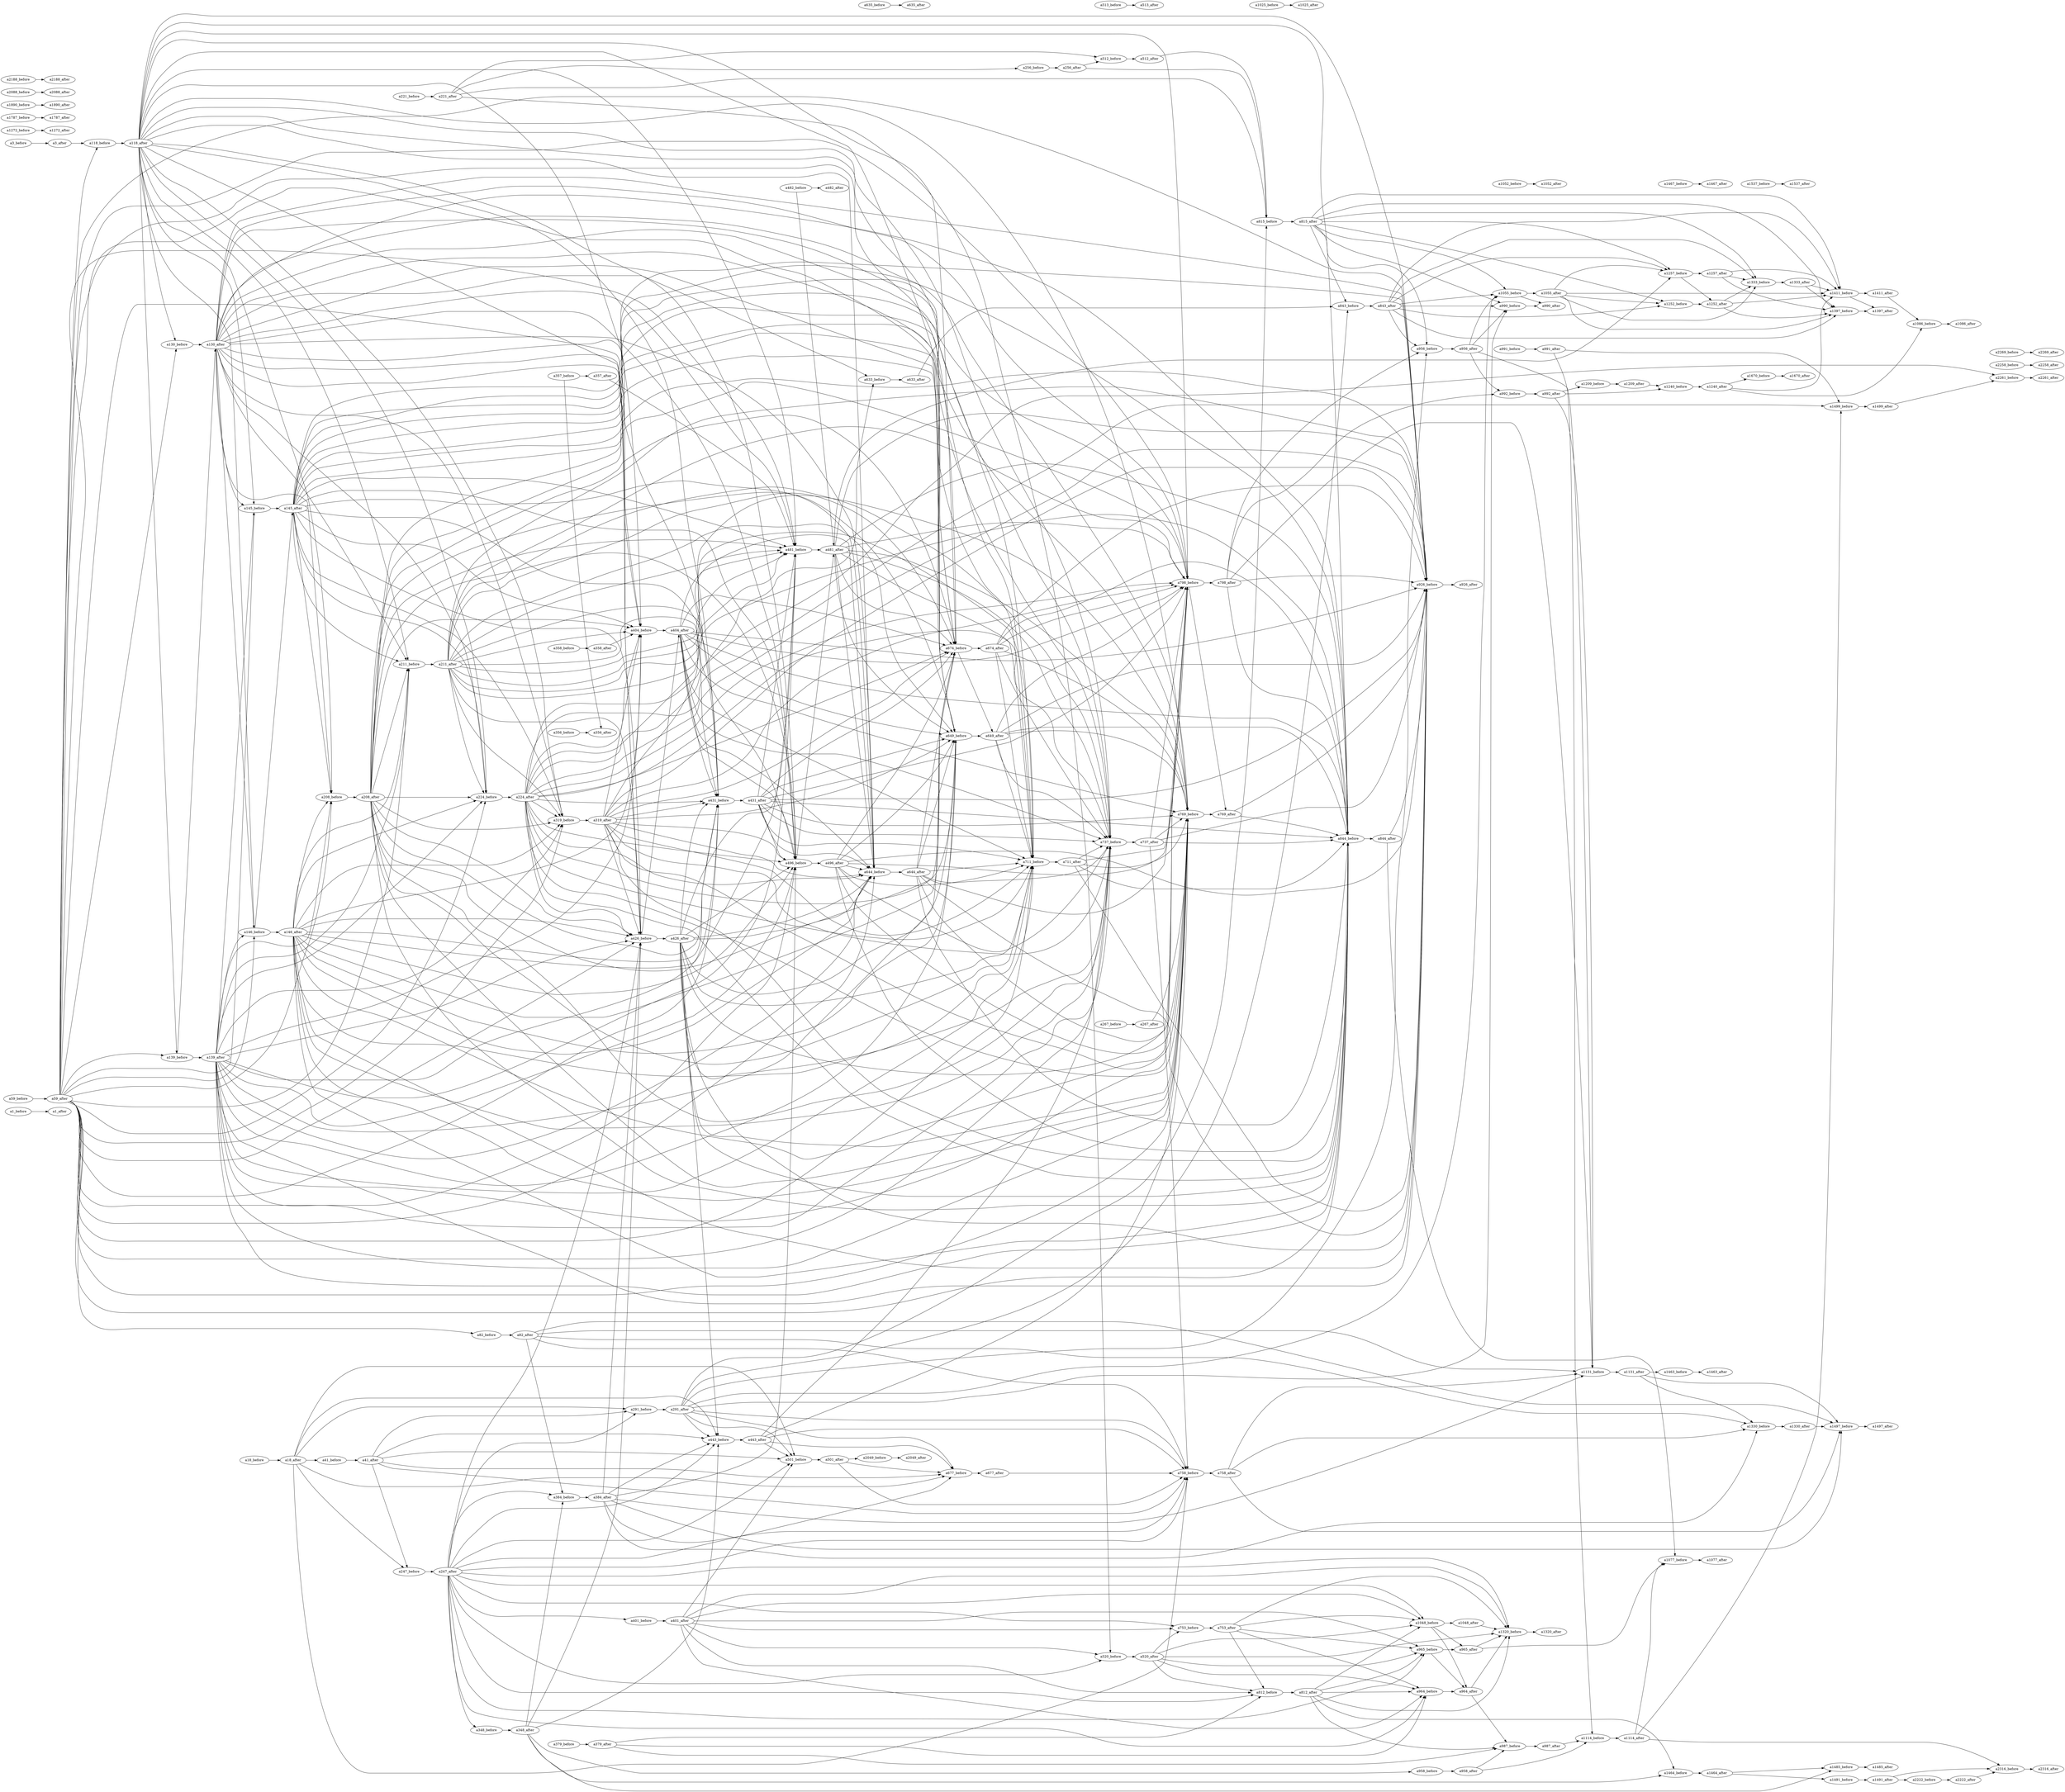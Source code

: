 strict digraph  {
rankdir=LR;
a1_before;
a1_after;
a3_before;
a3_after;
a118_before;
a18_before;
a18_after;
a291_before;
a501_before;
a758_before;
a41_before;
a677_before;
a247_before;
a443_before;
a41_after;
a59_before;
a59_after;
a674_before;
a769_before;
a319_before;
a208_before;
a644_before;
a926_before;
a844_before;
a431_before;
a130_before;
a496_before;
a224_before;
a211_before;
a649_before;
a145_before;
a481_before;
a737_before;
a404_before;
a82_before;
a798_before;
a426_before;
a711_before;
a139_before;
a146_before;
a82_after;
a384_before;
a1131_before;
a1330_before;
a1497_before;
a118_after;
a130_after;
a139_after;
a633_before;
a145_after;
a146_after;
a208_after;
a211_after;
a221_before;
a221_after;
a512_before;
a815_before;
a520_before;
a256_before;
a224_after;
a1499_before;
a2261_before;
a247_after;
a348_before;
a964_before;
a965_before;
a753_before;
a812_before;
a1320_before;
a1048_before;
a401_before;
a256_after;
a267_before;
a267_after;
a291_after;
a843_before;
a1055_before;
a956_before;
a990_before;
a319_after;
a348_after;
a958_before;
a1485_before;
a1464_before;
a356_before;
a356_after;
a358_before;
a358_after;
a357_before;
a357_after;
a384_after;
a379_before;
a379_after;
a987_before;
a404_after;
a426_after;
a401_after;
a431_after;
a443_after;
a501_after;
a481_after;
a496_after;
a482_before;
a482_after;
a1257_before;
a2049_before;
a512_after;
a513_before;
a513_after;
a520_after;
a633_after;
a635_before;
a635_after;
a644_after;
a674_after;
a649_after;
a677_after;
a711_after;
a737_after;
a753_after;
a758_after;
a769_after;
a798_after;
a992_before;
a1025_before;
a1025_after;
a812_after;
a815_after;
a1333_before;
a1252_before;
a1397_before;
a1411_before;
a844_after;
a843_after;
a1077_before;
a926_after;
a964_after;
a1048_after;
a958_after;
a965_after;
a956_after;
a1114_before;
a1052_before;
a1052_after;
a1055_after;
a991_before;
a991_after;
a987_after;
a992_after;
a990_after;
a1209_before;
a1240_before;
a1114_after;
a2316_before;
a1131_after;
a1463_before;
a1077_after;
a1209_after;
a1257_after;
a1240_after;
a1252_after;
a1086_before;
a1670_before;
a1272_before;
a1272_after;
a1320_after;
a1333_after;
a1330_after;
a1397_after;
a1411_after;
a1463_after;
a1467_before;
a1467_after;
a1464_after;
a1491_before;
a1499_after;
a1497_after;
a1485_after;
a1491_after;
a2222_before;
a1537_before;
a1537_after;
a1670_after;
a1787_before;
a1787_after;
a1890_before;
a1890_after;
a2049_after;
a2222_after;
a2088_before;
a2088_after;
a2188_before;
a2188_after;
a2258_before;
a2258_after;
a2269_before;
a2269_after;
a2316_after;
a2261_after;
a1086_after;
a1_before -> a1_after;
a3_before -> a3_after;
a3_after -> a118_before;
a118_before -> a118_after;
a18_before -> a18_after;
a18_after -> a291_before;
a18_after -> a501_before;
a18_after -> a758_before;
a18_after -> a41_before;
a18_after -> a677_before;
a18_after -> a247_before;
a18_after -> a443_before;
a291_before -> a291_after;
a501_before -> a501_after;
a758_before -> a758_after;
a41_before -> a41_after;
a677_before -> a677_after;
a247_before -> a247_after;
a443_before -> a443_after;
a41_after -> a291_before;
a41_after -> a501_before;
a41_after -> a758_before;
a41_after -> a677_before;
a41_after -> a247_before;
a41_after -> a443_before;
a59_before -> a59_after;
a59_after -> a674_before;
a59_after -> a769_before;
a59_after -> a319_before;
a59_after -> a208_before;
a59_after -> a644_before;
a59_after -> a926_before;
a59_after -> a844_before;
a59_after -> a431_before;
a59_after -> a130_before;
a59_after -> a496_before;
a59_after -> a224_before;
a59_after -> a211_before;
a59_after -> a649_before;
a59_after -> a145_before;
a59_after -> a481_before;
a59_after -> a737_before;
a59_after -> a404_before;
a59_after -> a82_before;
a59_after -> a798_before;
a59_after -> a426_before;
a59_after -> a711_before;
a59_after -> a139_before;
a59_after -> a146_before;
a59_after -> a118_before;
a674_before -> a674_after;
a674_before -> a649_after;
a769_before -> a769_after;
a319_before -> a319_after;
a208_before -> a208_after;
a644_before -> a644_after;
a926_before -> a926_after;
a844_before -> a844_after;
a431_before -> a431_after;
a130_before -> a130_after;
a496_before -> a496_after;
a496_before -> a481_after;
a224_before -> a224_after;
a211_before -> a211_after;
a649_before -> a649_after;
a145_before -> a145_after;
a481_before -> a481_after;
a737_before -> a737_after;
a404_before -> a404_after;
a82_before -> a82_after;
a798_before -> a798_after;
a798_before -> a769_after;
a426_before -> a426_after;
a426_before -> a404_after;
a711_before -> a711_after;
a139_before -> a139_after;
a139_before -> a130_after;
a146_before -> a146_after;
a146_before -> a145_after;
a82_after -> a758_before;
a82_after -> a384_before;
a82_after -> a1131_before;
a82_after -> a1330_before;
a82_after -> a1497_before;
a384_before -> a384_after;
a1131_before -> a1131_after;
a1330_before -> a1330_after;
a1497_before -> a1497_after;
a118_after -> a674_before;
a118_after -> a769_before;
a118_after -> a319_before;
a118_after -> a208_before;
a118_after -> a644_before;
a118_after -> a926_before;
a118_after -> a844_before;
a118_after -> a431_before;
a118_after -> a130_before;
a118_after -> a496_before;
a118_after -> a224_before;
a118_after -> a211_before;
a118_after -> a649_before;
a118_after -> a145_before;
a118_after -> a481_before;
a118_after -> a737_before;
a118_after -> a404_before;
a118_after -> a798_before;
a118_after -> a426_before;
a118_after -> a711_before;
a118_after -> a139_before;
a118_after -> a146_before;
a130_after -> a674_before;
a130_after -> a769_before;
a130_after -> a319_before;
a130_after -> a208_before;
a130_after -> a644_before;
a130_after -> a926_before;
a130_after -> a844_before;
a130_after -> a431_before;
a130_after -> a496_before;
a130_after -> a224_before;
a130_after -> a211_before;
a130_after -> a649_before;
a130_after -> a145_before;
a130_after -> a633_before;
a130_after -> a481_before;
a130_after -> a737_before;
a130_after -> a404_before;
a130_after -> a798_before;
a130_after -> a426_before;
a130_after -> a711_before;
a130_after -> a146_before;
a139_after -> a674_before;
a139_after -> a769_before;
a139_after -> a319_before;
a139_after -> a208_before;
a139_after -> a644_before;
a139_after -> a926_before;
a139_after -> a844_before;
a139_after -> a431_before;
a139_after -> a496_before;
a139_after -> a224_before;
a139_after -> a211_before;
a139_after -> a649_before;
a139_after -> a145_before;
a139_after -> a481_before;
a139_after -> a737_before;
a139_after -> a404_before;
a139_after -> a798_before;
a139_after -> a426_before;
a139_after -> a711_before;
a139_after -> a146_before;
a633_before -> a633_after;
a145_after -> a674_before;
a145_after -> a769_before;
a145_after -> a319_before;
a145_after -> a208_before;
a145_after -> a644_before;
a145_after -> a926_before;
a145_after -> a844_before;
a145_after -> a431_before;
a145_after -> a496_before;
a145_after -> a224_before;
a145_after -> a211_before;
a145_after -> a649_before;
a145_after -> a481_before;
a145_after -> a737_before;
a145_after -> a404_before;
a145_after -> a798_before;
a145_after -> a426_before;
a145_after -> a711_before;
a146_after -> a674_before;
a146_after -> a769_before;
a146_after -> a319_before;
a146_after -> a208_before;
a146_after -> a644_before;
a146_after -> a926_before;
a146_after -> a844_before;
a146_after -> a431_before;
a146_after -> a496_before;
a146_after -> a224_before;
a146_after -> a211_before;
a146_after -> a649_before;
a146_after -> a481_before;
a146_after -> a737_before;
a146_after -> a404_before;
a146_after -> a798_before;
a146_after -> a426_before;
a146_after -> a711_before;
a208_after -> a674_before;
a208_after -> a769_before;
a208_after -> a319_before;
a208_after -> a644_before;
a208_after -> a926_before;
a208_after -> a844_before;
a208_after -> a431_before;
a208_after -> a496_before;
a208_after -> a224_before;
a208_after -> a211_before;
a208_after -> a649_before;
a208_after -> a481_before;
a208_after -> a737_before;
a208_after -> a404_before;
a208_after -> a798_before;
a208_after -> a426_before;
a208_after -> a711_before;
a211_after -> a674_before;
a211_after -> a769_before;
a211_after -> a319_before;
a211_after -> a644_before;
a211_after -> a926_before;
a211_after -> a844_before;
a211_after -> a431_before;
a211_after -> a496_before;
a211_after -> a224_before;
a211_after -> a649_before;
a211_after -> a481_before;
a211_after -> a737_before;
a211_after -> a404_before;
a211_after -> a798_before;
a211_after -> a426_before;
a211_after -> a711_before;
a221_before -> a221_after;
a221_after -> a512_before;
a221_after -> a815_before;
a221_after -> a520_before;
a221_after -> a256_before;
a512_before -> a512_after;
a815_before -> a815_after;
a520_before -> a520_after;
a256_before -> a256_after;
a224_after -> a674_before;
a224_after -> a1499_before;
a224_after -> a769_before;
a224_after -> a319_before;
a224_after -> a644_before;
a224_after -> a926_before;
a224_after -> a844_before;
a224_after -> a431_before;
a224_after -> a496_before;
a224_after -> a649_before;
a224_after -> a633_before;
a224_after -> a481_before;
a224_after -> a737_before;
a224_after -> a404_before;
a224_after -> a798_before;
a224_after -> a426_before;
a224_after -> a711_before;
a224_after -> a2261_before;
a1499_before -> a1499_after;
a2261_before -> a2261_after;
a247_after -> a291_before;
a247_after -> a520_before;
a247_after -> a426_before;
a247_after -> a348_before;
a247_after -> a964_before;
a247_after -> a677_before;
a247_after -> a965_before;
a247_after -> a753_before;
a247_after -> a758_before;
a247_after -> a501_before;
a247_after -> a812_before;
a247_after -> a384_before;
a247_after -> a1320_before;
a247_after -> a1048_before;
a247_after -> a443_before;
a247_after -> a401_before;
a348_before -> a348_after;
a964_before -> a964_after;
a965_before -> a965_after;
a965_before -> a964_after;
a753_before -> a753_after;
a812_before -> a812_after;
a1320_before -> a1320_after;
a1048_before -> a1048_after;
a1048_before -> a964_after;
a1048_before -> a965_after;
a401_before -> a401_after;
a256_after -> a512_before;
a256_after -> a815_before;
a267_before -> a267_after;
a267_after -> a769_before;
a291_after -> a501_before;
a291_after -> a758_before;
a291_after -> a843_before;
a291_after -> a677_before;
a291_after -> a1055_before;
a291_after -> a815_before;
a291_after -> a443_before;
a291_after -> a956_before;
a291_after -> a990_before;
a843_before -> a843_after;
a1055_before -> a1055_after;
a1055_before -> a990_after;
a956_before -> a956_after;
a990_before -> a990_after;
a319_after -> a674_before;
a319_after -> a769_before;
a319_after -> a644_before;
a319_after -> a926_before;
a319_after -> a844_before;
a319_after -> a431_before;
a319_after -> a496_before;
a319_after -> a649_before;
a319_after -> a481_before;
a319_after -> a737_before;
a319_after -> a404_before;
a319_after -> a798_before;
a319_after -> a426_before;
a319_after -> a711_before;
a348_after -> a384_before;
a348_after -> a958_before;
a348_after -> a1485_before;
a348_after -> a1464_before;
a348_after -> a443_before;
a348_after -> a426_before;
a958_before -> a958_after;
a1485_before -> a1485_after;
a1464_before -> a1464_after;
a356_before -> a356_after;
a358_before -> a358_after;
a358_after -> a404_before;
a357_before -> a357_after;
a357_before -> a356_after;
a357_after -> a481_before;
a384_after -> a758_before;
a384_after -> a1131_before;
a384_after -> a1330_before;
a384_after -> a443_before;
a384_after -> a426_before;
a384_after -> a496_before;
a384_after -> a1497_before;
a379_before -> a379_after;
a379_after -> a964_before;
a379_after -> a812_before;
a379_after -> a987_before;
a987_before -> a987_after;
a404_after -> a674_before;
a404_after -> a769_before;
a404_after -> a644_before;
a404_after -> a926_before;
a404_after -> a844_before;
a404_after -> a431_before;
a404_after -> a496_before;
a404_after -> a649_before;
a404_after -> a481_before;
a404_after -> a737_before;
a404_after -> a798_before;
a404_after -> a711_before;
a426_after -> a674_before;
a426_after -> a769_before;
a426_after -> a644_before;
a426_after -> a926_before;
a426_after -> a844_before;
a426_after -> a431_before;
a426_after -> a496_before;
a426_after -> a649_before;
a426_after -> a481_before;
a426_after -> a737_before;
a426_after -> a798_before;
a426_after -> a443_before;
a426_after -> a711_before;
a401_after -> a501_before;
a401_after -> a965_before;
a401_after -> a812_before;
a401_after -> a520_before;
a401_after -> a964_before;
a401_after -> a1320_before;
a401_after -> a1048_before;
a401_after -> a753_before;
a431_after -> a674_before;
a431_after -> a769_before;
a431_after -> a644_before;
a431_after -> a926_before;
a431_after -> a844_before;
a431_after -> a496_before;
a431_after -> a649_before;
a431_after -> a481_before;
a431_after -> a737_before;
a431_after -> a798_before;
a431_after -> a711_before;
a443_after -> a501_before;
a443_after -> a758_before;
a443_after -> a769_before;
a443_after -> a677_before;
a443_after -> a737_before;
a501_after -> a758_before;
a501_after -> a2049_before;
a501_after -> a677_before;
a481_after -> a674_before;
a481_after -> a769_before;
a481_after -> a644_before;
a481_after -> a926_before;
a481_after -> a844_before;
a481_after -> a1257_before;
a481_after -> a649_before;
a481_after -> a737_before;
a481_after -> a798_before;
a481_after -> a711_before;
a496_after -> a674_before;
a496_after -> a769_before;
a496_after -> a644_before;
a496_after -> a926_before;
a496_after -> a844_before;
a496_after -> a649_before;
a496_after -> a737_before;
a496_after -> a798_before;
a496_after -> a711_before;
a482_before -> a482_after;
a482_before -> a481_after;
a1257_before -> a1257_after;
a1257_before -> a1252_after;
a2049_before -> a2049_after;
a512_after -> a815_before;
a513_before -> a513_after;
a520_after -> a965_before;
a520_after -> a812_before;
a520_after -> a964_before;
a520_after -> a1320_before;
a520_after -> a1048_before;
a520_after -> a753_before;
a633_after -> a843_before;
a635_before -> a635_after;
a644_after -> a674_before;
a644_after -> a769_before;
a644_after -> a926_before;
a644_after -> a844_before;
a644_after -> a649_before;
a644_after -> a737_before;
a644_after -> a798_before;
a644_after -> a711_before;
a674_after -> a769_before;
a674_after -> a926_before;
a674_after -> a844_before;
a674_after -> a737_before;
a674_after -> a798_before;
a674_after -> a711_before;
a649_after -> a769_before;
a649_after -> a926_before;
a649_after -> a844_before;
a649_after -> a737_before;
a649_after -> a798_before;
a649_after -> a711_before;
a677_after -> a758_before;
a711_after -> a769_before;
a711_after -> a926_before;
a711_after -> a844_before;
a711_after -> a737_before;
a711_after -> a798_before;
a737_after -> a769_before;
a737_after -> a926_before;
a737_after -> a844_before;
a737_after -> a758_before;
a737_after -> a798_before;
a753_after -> a965_before;
a753_after -> a812_before;
a753_after -> a964_before;
a753_after -> a1320_before;
a753_after -> a1048_before;
a758_after -> a1131_before;
a758_after -> a1330_before;
a758_after -> a1497_before;
a769_after -> a926_before;
a769_after -> a844_before;
a798_after -> a926_before;
a798_after -> a844_before;
a798_after -> a956_before;
a798_after -> a1131_before;
a798_after -> a992_before;
a992_before -> a992_after;
a1025_before -> a1025_after;
a812_after -> a965_before;
a812_after -> a964_before;
a812_after -> a1320_before;
a812_after -> a1048_before;
a812_after -> a1464_before;
a812_after -> a987_before;
a815_after -> a843_before;
a815_after -> a1333_before;
a815_after -> a1252_before;
a815_after -> a1055_before;
a815_after -> a1397_before;
a815_after -> a1257_before;
a815_after -> a956_before;
a815_after -> a1411_before;
a815_after -> a990_before;
a1333_before -> a1333_after;
a1252_before -> a1252_after;
a1397_before -> a1397_after;
a1411_before -> a1411_after;
a1411_before -> a1397_after;
a844_after -> a926_before;
a844_after -> a1077_before;
a843_after -> a1333_before;
a843_after -> a1252_before;
a843_after -> a1055_before;
a843_after -> a1397_before;
a843_after -> a1257_before;
a843_after -> a956_before;
a843_after -> a1411_before;
a843_after -> a990_before;
a1077_before -> a1077_after;
a964_after -> a1320_before;
a964_after -> a987_before;
a1048_after -> a1320_before;
a958_after -> a1114_before;
a958_after -> a987_before;
a965_after -> a1077_before;
a965_after -> a1320_before;
a956_after -> a1131_before;
a956_after -> a1055_before;
a956_after -> a992_before;
a956_after -> a990_before;
a1114_before -> a1114_after;
a1052_before -> a1052_after;
a1055_after -> a1333_before;
a1055_after -> a1397_before;
a1055_after -> a1257_before;
a1055_after -> a1411_before;
a1055_after -> a1252_before;
a991_before -> a991_after;
a991_after -> a1499_before;
a991_after -> a1114_before;
a987_after -> a1114_before;
a992_after -> a1131_before;
a992_after -> a1209_before;
a992_after -> a1240_before;
a1209_before -> a1209_after;
a1240_before -> a1240_after;
a1114_after -> a1077_before;
a1114_after -> a1499_before;
a1114_after -> a2316_before;
a2316_before -> a2316_after;
a1131_after -> a1330_before;
a1131_after -> a1463_before;
a1131_after -> a1497_before;
a1463_before -> a1463_after;
a1209_after -> a1240_before;
a1257_after -> a1333_before;
a1257_after -> a1397_before;
a1257_after -> a1411_before;
a1240_after -> a1086_before;
a1240_after -> a1411_before;
a1240_after -> a1670_before;
a1252_after -> a1333_before;
a1252_after -> a1397_before;
a1252_after -> a1411_before;
a1086_before -> a1086_after;
a1670_before -> a1670_after;
a1272_before -> a1272_after;
a1333_after -> a1397_before;
a1333_after -> a1411_before;
a1330_after -> a1497_before;
a1411_after -> a1086_before;
a1467_before -> a1467_after;
a1464_after -> a1485_before;
a1464_after -> a1491_before;
a1491_before -> a1491_after;
a1499_after -> a2261_before;
a1491_after -> a2316_before;
a1491_after -> a2222_before;
a2222_before -> a2222_after;
a1537_before -> a1537_after;
a1787_before -> a1787_after;
a1890_before -> a1890_after;
a2222_after -> a2316_before;
a2088_before -> a2088_after;
a2188_before -> a2188_after;
a2258_before -> a2258_after;
a2269_before -> a2269_after;
subgraph  {
rank=same;
a1_before [group=a1];
a3_before [group=a3];
}

subgraph  {
rank=same;
a1_after [group=a1];
a3_after [group=a3];
}

subgraph  {
rank=same;
a18_before [group=a18];
}

subgraph  {
rank=same;
a18_after [group=a18];
}

subgraph  {
rank=same;
a41_before [group=a41];
}

subgraph  {
rank=same;
a41_after [group=a41];
}

subgraph  {
rank=same;
a59_before [group=a59];
}

subgraph  {
rank=same;
a59_after [group=a59];
}

subgraph  {
rank=same;
a82_before [group=a82];
}

subgraph  {
rank=same;
a82_after [group=a82];
}

subgraph  {
rank=same;
a118_before [group=a118];
}

subgraph  {
rank=same;
a118_after [group=a118];
}

subgraph  {
rank=same;
a130_before [group=a130];
a139_before [group=a139];
}

subgraph  {
rank=same;
a130_after [group=a130];
a139_after [group=a139];
}

subgraph  {
rank=same;
a145_before [group=a145];
a146_before [group=a146];
}

subgraph  {
rank=same;
a145_after [group=a145];
a146_after [group=a146];
}

subgraph  {
rank=same;
a208_before [group=a208];
}

subgraph  {
rank=same;
a208_after [group=a208];
}

subgraph  {
rank=same;
a211_before [group=a211];
a221_before [group=a221];
}

subgraph  {
rank=same;
a211_after [group=a211];
a221_after [group=a221];
}

subgraph  {
rank=same;
a224_before [group=a224];
}

subgraph  {
rank=same;
a224_after [group=a224];
}

subgraph  {
rank=same;
a247_before [group=a247];
}

subgraph  {
rank=same;
a247_after [group=a247];
}

subgraph  {
rank=same;
a256_before [group=a256];
}

subgraph  {
rank=same;
a256_after [group=a256];
}

subgraph  {
rank=same;
a267_before [group=a267];
}

subgraph  {
rank=same;
a267_after [group=a267];
}

subgraph  {
rank=same;
a291_before [group=a291];
}

subgraph  {
rank=same;
a291_after [group=a291];
}

subgraph  {
rank=same;
a319_before [group=a319];
}

subgraph  {
rank=same;
a319_after [group=a319];
}

subgraph  {
rank=same;
a348_before [group=a348];
}

subgraph  {
rank=same;
a348_after [group=a348];
}

subgraph  {
rank=same;
a356_before [group=a356];
a358_before [group=a358];
a357_before [group=a357];
}

subgraph  {
rank=same;
a356_after [group=a356];
a358_after [group=a358];
a357_after [group=a357];
}

subgraph  {
rank=same;
a384_before [group=a384];
a379_before [group=a379];
}

subgraph  {
rank=same;
a384_after [group=a384];
a379_after [group=a379];
}

subgraph  {
rank=same;
a404_before [group=a404];
a426_before [group=a426];
a401_before [group=a401];
}

subgraph  {
rank=same;
a404_after [group=a404];
a426_after [group=a426];
a401_after [group=a401];
}

subgraph  {
rank=same;
a431_before [group=a431];
a443_before [group=a443];
}

subgraph  {
rank=same;
a431_after [group=a431];
a443_after [group=a443];
}

subgraph  {
rank=same;
a501_before [group=a501];
a481_before [group=a481];
a496_before [group=a496];
a482_before [group=a482];
}

subgraph  {
rank=same;
a501_after [group=a501];
a481_after [group=a481];
a496_after [group=a496];
a482_after [group=a482];
}

subgraph  {
rank=same;
a512_before [group=a512];
a513_before [group=a513];
a520_before [group=a520];
}

subgraph  {
rank=same;
a512_after [group=a512];
a513_after [group=a513];
a520_after [group=a520];
}

subgraph  {
rank=same;
a633_before [group=a633];
a635_before [group=a635];
a644_before [group=a644];
}

subgraph  {
rank=same;
a633_after [group=a633];
a635_after [group=a635];
a644_after [group=a644];
}

subgraph  {
rank=same;
a674_before [group=a674];
a649_before [group=a649];
a677_before [group=a677];
}

subgraph  {
rank=same;
a674_after [group=a674];
a649_after [group=a649];
a677_after [group=a677];
}

subgraph  {
rank=same;
a711_before [group=a711];
}

subgraph  {
rank=same;
a711_after [group=a711];
}

subgraph  {
rank=same;
a737_before [group=a737];
}

subgraph  {
rank=same;
a737_after [group=a737];
}

subgraph  {
rank=same;
a753_before [group=a753];
a758_before [group=a758];
a769_before [group=a769];
a798_before [group=a798];
}

subgraph  {
rank=same;
a753_after [group=a753];
a758_after [group=a758];
a769_after [group=a769];
a798_after [group=a798];
}

subgraph  {
rank=same;
a1025_before [group=a1025];
a812_before [group=a812];
a815_before [group=a815];
}

subgraph  {
rank=same;
a1025_after [group=a1025];
a812_after [group=a812];
a815_after [group=a815];
}

subgraph  {
rank=same;
a844_before [group=a844];
a843_before [group=a843];
}

subgraph  {
rank=same;
a844_after [group=a844];
a843_after [group=a843];
}

subgraph  {
rank=same;
a926_before [group=a926];
}

subgraph  {
rank=same;
a926_after [group=a926];
}

subgraph  {
rank=same;
a964_before [group=a964];
a1048_before [group=a1048];
a958_before [group=a958];
a965_before [group=a965];
a956_before [group=a956];
}

subgraph  {
rank=same;
a964_after [group=a964];
a1048_after [group=a1048];
a958_after [group=a958];
a965_after [group=a965];
a956_after [group=a956];
}

subgraph  {
rank=same;
a1052_before [group=a1052];
a1055_before [group=a1055];
a991_before [group=a991];
a987_before [group=a987];
a992_before [group=a992];
a990_before [group=a990];
}

subgraph  {
rank=same;
a1052_after [group=a1052];
a1055_after [group=a1055];
a991_after [group=a991];
a987_after [group=a987];
a992_after [group=a992];
a990_after [group=a990];
}

subgraph  {
rank=same;
a1077_before [group=a1077];
}

subgraph  {
rank=same;
a1077_after [group=a1077];
}

subgraph  {
rank=same;
a1086_before [group=a1086];
}

subgraph  {
rank=same;
a1086_after [group=a1086];
}

subgraph  {
rank=same;
a1114_before [group=a1114];
}

subgraph  {
rank=same;
a1114_after [group=a1114];
}

subgraph  {
rank=same;
a1131_before [group=a1131];
}

subgraph  {
rank=same;
a1131_after [group=a1131];
}

subgraph  {
rank=same;
a1209_before [group=a1209];
}

subgraph  {
rank=same;
a1209_after [group=a1209];
}

subgraph  {
rank=same;
a1257_before [group=a1257];
a1240_before [group=a1240];
a1252_before [group=a1252];
}

subgraph  {
rank=same;
a1257_after [group=a1257];
a1240_after [group=a1240];
a1252_after [group=a1252];
}

subgraph  {
rank=same;
a1272_before [group=a1272];
}

subgraph  {
rank=same;
a1272_after [group=a1272];
}

subgraph  {
rank=same;
a1320_before [group=a1320];
}

subgraph  {
rank=same;
a1320_after [group=a1320];
}

subgraph  {
rank=same;
a1333_before [group=a1333];
a1330_before [group=a1330];
}

subgraph  {
rank=same;
a1333_after [group=a1333];
a1330_after [group=a1330];
}

subgraph  {
rank=same;
a1397_before [group=a1397];
a1411_before [group=a1411];
}

subgraph  {
rank=same;
a1397_after [group=a1397];
a1411_after [group=a1411];
}

subgraph  {
rank=same;
a1463_before [group=a1463];
a1467_before [group=a1467];
a1464_before [group=a1464];
}

subgraph  {
rank=same;
a1463_after [group=a1463];
a1467_after [group=a1467];
a1464_after [group=a1464];
}

subgraph  {
rank=same;
a1499_before [group=a1499];
a1497_before [group=a1497];
a1485_before [group=a1485];
a1491_before [group=a1491];
}

subgraph  {
rank=same;
a1499_after [group=a1499];
a1497_after [group=a1497];
a1485_after [group=a1485];
a1491_after [group=a1491];
}

subgraph  {
rank=same;
a1537_before [group=a1537];
a1670_before [group=a1670];
}

subgraph  {
rank=same;
a1537_after [group=a1537];
a1670_after [group=a1670];
}

subgraph  {
rank=same;
a1787_before [group=a1787];
}

subgraph  {
rank=same;
a1787_after [group=a1787];
}

subgraph  {
rank=same;
a1890_before [group=a1890];
}

subgraph  {
rank=same;
a1890_after [group=a1890];
}

subgraph  {
rank=same;
a2049_before [group=a2049];
}

subgraph  {
rank=same;
a2049_after [group=a2049];
}

subgraph  {
rank=same;
a2088_before [group=a2088];
}

subgraph  {
rank=same;
a2088_after [group=a2088];
}

subgraph  {
rank=same;
a2188_before [group=a2188];
}

subgraph  {
rank=same;
a2188_after [group=a2188];
}

subgraph  {
rank=same;
a2222_before [group=a2222];
}

subgraph  {
rank=same;
a2222_after [group=a2222];
}

subgraph  {
rank=same;
a2258_before [group=a2258];
a2269_before [group=a2269];
a2316_before [group=a2316];
a2261_before [group=a2261];
}

subgraph  {
rank=same;
a2258_after [group=a2258];
a2269_after [group=a2269];
a2316_after [group=a2316];
a2261_after [group=a2261];
}

}
